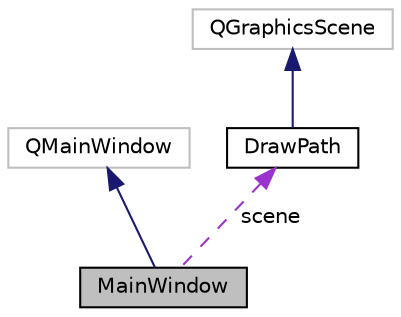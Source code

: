 digraph "MainWindow"
{
  edge [fontname="Helvetica",fontsize="10",labelfontname="Helvetica",labelfontsize="10"];
  node [fontname="Helvetica",fontsize="10",shape=record];
  Node2 [label="MainWindow",height=0.2,width=0.4,color="black", fillcolor="grey75", style="filled", fontcolor="black"];
  Node3 -> Node2 [dir="back",color="midnightblue",fontsize="10",style="solid",fontname="Helvetica"];
  Node3 [label="QMainWindow",height=0.2,width=0.4,color="grey75", fillcolor="white", style="filled"];
  Node4 -> Node2 [dir="back",color="darkorchid3",fontsize="10",style="dashed",label=" scene" ,fontname="Helvetica"];
  Node4 [label="DrawPath",height=0.2,width=0.4,color="black", fillcolor="white", style="filled",URL="$class_draw_path.html"];
  Node5 -> Node4 [dir="back",color="midnightblue",fontsize="10",style="solid",fontname="Helvetica"];
  Node5 [label="QGraphicsScene",height=0.2,width=0.4,color="grey75", fillcolor="white", style="filled"];
}
